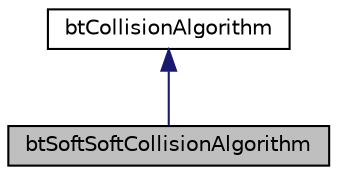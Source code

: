 digraph "btSoftSoftCollisionAlgorithm"
{
  edge [fontname="Helvetica",fontsize="10",labelfontname="Helvetica",labelfontsize="10"];
  node [fontname="Helvetica",fontsize="10",shape=record];
  Node1 [label="btSoftSoftCollisionAlgorithm",height=0.2,width=0.4,color="black", fillcolor="grey75", style="filled", fontcolor="black"];
  Node2 -> Node1 [dir="back",color="midnightblue",fontsize="10",style="solid"];
  Node2 [label="btCollisionAlgorithm",height=0.2,width=0.4,color="black", fillcolor="white", style="filled",URL="$classbt_collision_algorithm.html"];
}
